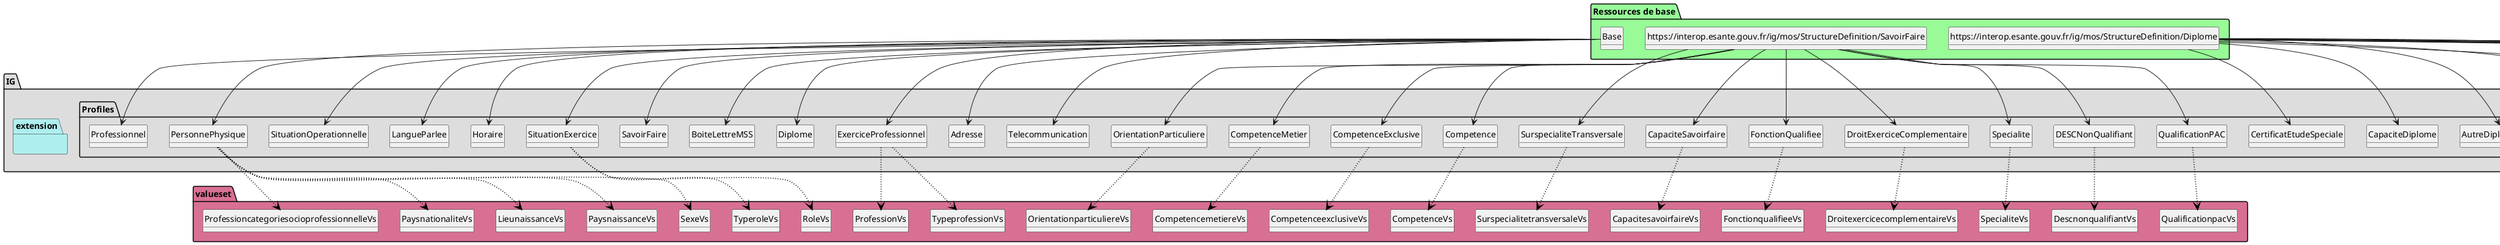 @startuml
set namespaceSeparator ?
hide circle
hide class fields

package IG #DDDDDD{

     package Profiles #DDDDDD{

        class Adresse{

             Adresse => [None..None]
             Adresse.identificationDestinataire => [0..1]
             Adresse.identificationDomicilie => [0..1]
             Adresse.pointRemise => [0..1]
             Adresse.complementPointGeographique => [0..1]
             Adresse.numeroVoie => [0..1]
             Adresse.extension => [0..1]
             Adresse.typeVoie => [0..1]
             Adresse.libelleVoie => [0..1]
             Adresse.lieuDit => [0..1]
             Adresse.mentionDistribution => [0..1]
             Adresse.codePostal => [0..1]
             Adresse.localite => [0..1]
             Adresse.COGCommune => [0..1]
             Adresse.internationalDivisionTerritoriale => [0..1]
             Adresse.internationalPays => [0..1]
             Adresse.type => [0..*]
             Adresse.ligneUne => [0..1]
             Adresse.ligneDeux => [0..1]
             Adresse.ligneTrois => [0..1]
             Adresse.ligneQuatre => [0..1]
             Adresse.ligneCinq => [0..1]
             Adresse.ligneSix => [0..1]
             Adresse.ligneSept => [0..1]
        } 

        class Attestation{

             Attestation => [None..None]
             Attestation.attestation => [0..1]
        } 

        class AutreDiplomeObtenu{

             AutreDiplomeObtenu => [None..None]
             AutreDiplomeObtenu.autreDiplomeObtenu => [0..1]
        } 

        class BoiteLettreMSS{

             BoiteLettreMSS => [None..None]
             BoiteLettreMSS.adresseMSS => [0..1]
             BoiteLettreMSS.typeBAL => [0..1]
             BoiteLettreMSS.description => [0..1]
             BoiteLettreMSS.responsable => [0..1]
             BoiteLettreMSS.serviceRattachement => [0..1]
             BoiteLettreMSS.telephone => [0..1]
             BoiteLettreMSS.dematerialisation => [0..1]
             BoiteLettreMSS.listeRouge => [0..1]
        } 

        class CapaciteDiplome{

             CapaciteDiplome => [None..None]
             CapaciteDiplome.capaciteDiplome => [0..1]
        } 

        class CapaciteSavoirfaire{

             CapaciteSavoirfaire => [None..None]
             CapaciteSavoirfaire.capaciteSavoirFaire => [0..1]
        } 

        class CertificatEtudeSpeciale{

             CertificatEtudeSpeciale => [None..None]
             CertificatEtudeSpeciale.certificatEtudeSpeciale => [0..1]
        } 

        class Competence{

             Competence => [None..None]
             Competence.competence => [0..1]
        } 

        class CompetenceExclusive{

             CompetenceExclusive => [None..None]
             CompetenceExclusive.competenceExclusive => [0..1]
        } 

        class CompetenceMetier{

             CompetenceMetier => [None..None]
             CompetenceMetier.competenceMetier => [0..1]
        } 

        class DESC1{

             DESC1 => [None..None]
             DESC1.DESC1 => [0..1]
        } 

        class DESC2{

             DESC2 => [None..None]
             DESC2.DESC2 => [0..1]
        } 

        class DESCNonQualifiant{

             DESCNonQualifiant => [None..None]
             DESCNonQualifiant.DESCNonQualifiant => [0..1]
        } 

        class Diplome{

             Diplome => [None..None]
             Diplome.typeDiplome => [0..1]
             Diplome.lieuFormation => [0..1]
             Diplome.dateDiplome => [0..1]
             Diplome.numeroDiplome => [0..1]
        } 

        class DiplomeDeuxiemeCycleNonQualifiant{

             DiplomeDeuxiemeCycleNonQualifiant => [None..None]
             DiplomeDeuxiemeCycleNonQualifiant.diplomeDeuxiemeCycleNonQualifiant => [0..1]
        } 

        class DiplomeDivers{

             DiplomeDivers => [None..None]
             DiplomeDivers.diplomeDivers => [0..1]
        } 

        class DiplomeEEE{

             DiplomeEEE => [None..None]
             DiplomeEEE.diplomeEEE => [0..1]
        } 

        class DiplomeEES{

             DiplomeEES => [None..None]
             DiplomeEES.diplomeEES => [0..1]
        } 

        class DiplomeEtat{

             DiplomeEtat => [None..None]
             DiplomeEtat.diplomeEtat => [0..1]
        } 

        class DiplomeEtudeSpecialisee{

             DiplomeEtudeSpecialisee => [None..None]
             DiplomeEtudeSpecialisee.diplomeEtudeSpecialisee => [0..1]
        } 

        class DiplomeUniversitaire{

             DiplomeUniversitaire => [None..None]
             DiplomeUniversitaire.diplomeUniversitaire => [0..1]
        } 

        class DroitExerciceComplementaire{

             DroitExerciceComplementaire => [None..None]
             DroitExerciceComplementaire.droitExerciceComplementaire => [0..1]
        } 

        class ExerciceProfessionnel{

             ExerciceProfessionnel => [None..None]
             ExerciceProfessionnel.civiliteExercice => [0..1]
             ExerciceProfessionnel.nomExercice => [0..1]
             ExerciceProfessionnel.prenomExercice => [0..1]
             ExerciceProfessionnel.profession => [0..1]
             ExerciceProfessionnel.typeProfession => [0..1]
             ExerciceProfessionnel.categorieProfessionnelle => [0..1]
             ExerciceProfessionnel.dateEffetExercice => [0..1]
             ExerciceProfessionnel.dateFinEffetExercice => [0..1]
             ExerciceProfessionnel.departementPremierReferencementAE => [0..1]
             ExerciceProfessionnel.boiteLettresMSS => [0..*]
             ExerciceProfessionnel.InscriptionOrdre => [0..*]
             ExerciceProfessionnel.InscriptionOrdre.ordre => [0..1]
             ExerciceProfessionnel.InscriptionOrdre.dateDebutInscription => [0..1]
             ExerciceProfessionnel.InscriptionOrdre.dateRadiation => [0..1]
             ExerciceProfessionnel.InscriptionOrdre.statutInscription => [0..1]
             ExerciceProfessionnel.InscriptionOrdre.conseilDepartemental => [0..1]
             ExerciceProfessionnel.AttributionParticuliere => [0..1]
             ExerciceProfessionnel.AttributionParticuliere.attributionParticuliere => [0..1]
             ExerciceProfessionnel.AttributionParticuliere.dateDebutReconnaissance => [0..1]
             ExerciceProfessionnel.AttributionParticuliere.dateAbandon => [0..1]
             ExerciceProfessionnel.NiveauFormation => [0..*]
             ExerciceProfessionnel.NiveauFormation.diplome => [0..1]
             ExerciceProfessionnel.NiveauFormation.natureCycleFormation => [0..1]
             ExerciceProfessionnel.NiveauFormation.niveauFormationAcquis => [0..1]
             ExerciceProfessionnel.NiveauFormation.anneeUniversitaire => [0..1]
             ExerciceProfessionnel.NiveauFormation.dateFin => [0..1]
             ExerciceProfessionnel.professionnel => [1..1]
        } 

        class FonctionQualifiee{

             FonctionQualifiee => [None..None]
             FonctionQualifiee.fonctionQualifiee => [0..1]
        } 

        class FormationSpecialiseeTransversale{

             FormationSpecialiseeTransversale => [None..None]
             FormationSpecialiseeTransversale.formationSpecialiseeTransversale => [0..1]
        } 

        class Horaire{

             Horaire => [None..None]
             Horaire.idPlageHoraire => [0..1]
             Horaire.typePlageHoraire => [0..1]
             Horaire.ouvertureFermeture => [0..1]
             Horaire.jourSemaine => [0..1]
             Horaire.heureDebut => [0..1]
             Horaire.heureFin => [0..1]
             Horaire.frequencePlageHoraire => [0..1]
             Horaire.debutDateEffective => [0..1]
             Horaire.finDateEffective => [0..1]
             Horaire.dateDeclarationPlageHoraire => [0..1]
             Horaire.commentaire => [0..*]
        } 

        class LangueParlee{

             LangueParlee => [None..None]
             LangueParlee.langueParlee => [0..1]
             LangueParlee.dateFin => [0..1]
        } 

        class OrientationParticuliere{

             OrientationParticuliere => [None..None]
             OrientationParticuliere.orientationParticuliere => [0..1]
        } 

        class PersonnePhysique{

             PersonnePhysique => [None..None]
             PersonnePhysique.civilite => [0..1]
             PersonnePhysique.nomFamille => [0..1]
             PersonnePhysique.nomUsage => [0..1]
             PersonnePhysique.prenom => [0..*]
             PersonnePhysique.prenomUsuel => [0..1]
             PersonnePhysique.pseudonyme => [0..1]
             PersonnePhysique.surnom => [0..1]
             PersonnePhysique.sexeAdministratif => [0..1]
             PersonnePhysique.sexe => [0..1]
             PersonnePhysique.langueParlee => [0..*]
             PersonnePhysique.situationFamiliale => [0..1]
             PersonnePhysique.dateNaissance => [0..1]
             PersonnePhysique.dateDeces => [0..1]
             PersonnePhysique.communeNaissance => [0..1]
             PersonnePhysique.departementNaissance => [0..1]
             PersonnePhysique.paysNaissance => [0..1]
             PersonnePhysique.lieuNaissance => [0..1]
             PersonnePhysique.statutEtatCivil => [0..1]
             PersonnePhysique.dateStatutEtatCivil => [0..1]
             PersonnePhysique.dateAcquisitionNatFR => [0..1]
             PersonnePhysique.paysNationalite => [0..1]
             PersonnePhysique.paysResidence => [0..1]
             PersonnePhysique.professionCategorieSocioProfessionnelle => [0..1]
             PersonnePhysique.causeMortalite => [0..1]
             PersonnePhysique.tailleCorporelle => [0..1]
             PersonnePhysique.poidsCorporel => [0..1]
             PersonnePhysique.surfaceCorporelle => [0..1]
             PersonnePhysique.indiceMasseCorporelle => [0..1]
        } 

        class Professionnel{

             Professionnel => [None..None]
             Professionnel.idPP => [0..1]
             Professionnel.typeIdNatPP => [0..1]
             Professionnel.idNatPS => [0..1]
             Professionnel.personne => [0..1]
             Professionnel.diplomeObtenu => [0..*]
             Professionnel.adresseCorrespondance => [0..*]
             Professionnel.telecommunication => [0..*]
             Professionnel.boiteLettresMSS => [0..*]
        } 

        class QualificationPAC{

             QualificationPAC => [None..None]
             QualificationPAC.qualificationPAC => [0..1]
        } 

        class SavoirFaire{

             SavoirFaire => [None..None]
             SavoirFaire.typeSavoirFaire => [0..1]
             SavoirFaire.dateReconnaissance => [0..1]
             SavoirFaire.dateAbandon => [0..1]
             SavoirFaire.exerciceProfessionnel => [1..1]
        } 

        class SituationExercice{

             SituationExercice => [None..None]
             SituationExercice.role => [0..1]
             SituationExercice.typeRole => [0..1]
             SituationExercice.modeExercice => [0..1]
             SituationExercice.numeroAM => [0..1]
             SituationExercice.dateDebutActivite => [0..1]
             SituationExercice.dateFinActivite => [0..1]
             SituationExercice.genreActivite => [0..1]
             SituationExercice.motifFinActivite => [0..1]
             SituationExercice.statutHospitalier => [0..1]
             SituationExercice.sectionOrdrePharmacien => [0..1]
             SituationExercice.sousSectionOrdrePharmacien => [0..1]
             SituationExercice.typeActiviteLiberale => [0..1]
             SituationExercice.statutPSSSA => [0..1]
             SituationExercice.telecommunication => [0..*]
             SituationExercice.adresseSE => [0..*]
             SituationExercice.boiteLettresMSS => [0..*]
             SituationExercice.exerciceProfessionnel => [1..1]
        } 

        class SituationOperationnelle{

             SituationOperationnelle => [None..None]
             SituationOperationnelle.identifiantSituationOperationnelle => [0..1]
             SituationOperationnelle.modeExerciceOffre => [0..1]
             SituationOperationnelle.competenceSpecifique => [0..*]
             SituationOperationnelle.precisionHoraire => [0..1]
             SituationOperationnelle.secteurConventionnement => [0..1]
             SituationOperationnelle.optionContratAccesAuxSoins => [0..1]
             SituationOperationnelle.carteVitaleAcceptee => [0..1]
             SituationOperationnelle.telecommunication => [0..1]
             SituationOperationnelle.exerciceProfessionnel => [1..1]
        } 

        class Specialite{

             Specialite => [None..None]
             Specialite.specialite => [0..1]
        } 

        class SurspecialiteTransversale{

             SurspecialiteTransversale => [None..None]
             SurspecialiteTransversale.surspecialiteTransversale => [0..1]
        } 

        class Telecommunication{

             Telecommunication => [None..None]
             Telecommunication.canal => [0..1]
             Telecommunication.adresseTelecom => [0..1]
             Telecommunication.typeMessagerie => [0..1]
             Telecommunication.utilisation => [0..1]
             Telecommunication.niveauConfidentialite => [0..1]
         }

     }
     package extension #paleturquoise {


         }
     }
     package valueset #PaleVioletRed{

        class CapacitesavoirfaireVs  

     CapaciteSavoirfaire -[#black,dotted,thickness=2]-> CapacitesavoirfaireVs

        class CompetenceVs  

     Competence -[#black,dotted,thickness=2]-> CompetenceVs

        class CompetenceexclusiveVs  

     CompetenceExclusive -[#black,dotted,thickness=2]-> CompetenceexclusiveVs

        class CompetencemetiereVs  

     CompetenceMetier -[#black,dotted,thickness=2]-> CompetencemetiereVs

        class DescnonqualifiantVs  

     DESCNonQualifiant -[#black,dotted,thickness=2]-> DescnonqualifiantVs

        class DroitexercicecomplementaireVs  

     DroitExerciceComplementaire -[#black,dotted,thickness=2]-> DroitexercicecomplementaireVs

        class ProfessionVs  

     ExerciceProfessionnel -[#black,dotted,thickness=2]-> ProfessionVs

        class TypeprofessionVs  

     ExerciceProfessionnel -[#black,dotted,thickness=2]-> TypeprofessionVs

        class FonctionqualifieeVs  

     FonctionQualifiee -[#black,dotted,thickness=2]-> FonctionqualifieeVs

        class OrientationparticuliereVs  

     OrientationParticuliere -[#black,dotted,thickness=2]-> OrientationparticuliereVs

        class SexeVs  

     PersonnePhysique -[#black,dotted,thickness=2]-> SexeVs

        class PaysnaissanceVs  

     PersonnePhysique -[#black,dotted,thickness=2]-> PaysnaissanceVs

        class LieunaissanceVs  

     PersonnePhysique -[#black,dotted,thickness=2]-> LieunaissanceVs

        class PaysnationaliteVs  

     PersonnePhysique -[#black,dotted,thickness=2]-> PaysnationaliteVs

        class ProfessioncategoriesocioprofessionnelleVs  

     PersonnePhysique -[#black,dotted,thickness=2]-> ProfessioncategoriesocioprofessionnelleVs

        class QualificationpacVs  

     QualificationPAC -[#black,dotted,thickness=2]-> QualificationpacVs

        class RoleVs  

     SituationExercice -[#black,dotted,thickness=2]-> RoleVs

        class TyperoleVs  

     SituationExercice -[#black,dotted,thickness=2]-> TyperoleVs

        class SpecialiteVs  

     Specialite -[#black,dotted,thickness=2]-> SpecialiteVs

        class SurspecialitetransversaleVs  

     SurspecialiteTransversale -[#black,dotted,thickness=2]-> SurspecialitetransversaleVs
       }

package "Ressources de base" #palegreen {

 class "Base" as  class095a1b43effec73955e31e790438de49 

    class095a1b43effec73955e31e790438de49 --> Adresse

 class "https://interop.esante.gouv.fr/ig/mos/StructureDefinition/Diplome" as  classce22f11aadb3ecc630835fe34b52ad38 

    classce22f11aadb3ecc630835fe34b52ad38 --> Attestation

 class "https://interop.esante.gouv.fr/ig/mos/StructureDefinition/Diplome" as  classce22f11aadb3ecc630835fe34b52ad38 

    classce22f11aadb3ecc630835fe34b52ad38 --> AutreDiplomeObtenu

 class "Base" as  class095a1b43effec73955e31e790438de49 

    class095a1b43effec73955e31e790438de49 --> BoiteLettreMSS

 class "https://interop.esante.gouv.fr/ig/mos/StructureDefinition/Diplome" as  classce22f11aadb3ecc630835fe34b52ad38 

    classce22f11aadb3ecc630835fe34b52ad38 --> CapaciteDiplome

 class "https://interop.esante.gouv.fr/ig/mos/StructureDefinition/SavoirFaire" as  class7cdfb2c203ef04e11cd48de87fe587af 

    class7cdfb2c203ef04e11cd48de87fe587af --> CapaciteSavoirfaire

 class "https://interop.esante.gouv.fr/ig/mos/StructureDefinition/Diplome" as  classce22f11aadb3ecc630835fe34b52ad38 

    classce22f11aadb3ecc630835fe34b52ad38 --> CertificatEtudeSpeciale

 class "https://interop.esante.gouv.fr/ig/mos/StructureDefinition/SavoirFaire" as  class7cdfb2c203ef04e11cd48de87fe587af 

    class7cdfb2c203ef04e11cd48de87fe587af --> Competence

 class "https://interop.esante.gouv.fr/ig/mos/StructureDefinition/SavoirFaire" as  class7cdfb2c203ef04e11cd48de87fe587af 

    class7cdfb2c203ef04e11cd48de87fe587af --> CompetenceExclusive

 class "https://interop.esante.gouv.fr/ig/mos/StructureDefinition/SavoirFaire" as  class7cdfb2c203ef04e11cd48de87fe587af 

    class7cdfb2c203ef04e11cd48de87fe587af --> CompetenceMetier

 class "https://interop.esante.gouv.fr/ig/mos/StructureDefinition/Diplome" as  classce22f11aadb3ecc630835fe34b52ad38 

    classce22f11aadb3ecc630835fe34b52ad38 --> DESC1

 class "https://interop.esante.gouv.fr/ig/mos/StructureDefinition/Diplome" as  classce22f11aadb3ecc630835fe34b52ad38 

    classce22f11aadb3ecc630835fe34b52ad38 --> DESC2

 class "https://interop.esante.gouv.fr/ig/mos/StructureDefinition/SavoirFaire" as  class7cdfb2c203ef04e11cd48de87fe587af 

    class7cdfb2c203ef04e11cd48de87fe587af --> DESCNonQualifiant

 class "Base" as  class095a1b43effec73955e31e790438de49 

    class095a1b43effec73955e31e790438de49 --> Diplome

 class "https://interop.esante.gouv.fr/ig/mos/StructureDefinition/Diplome" as  classce22f11aadb3ecc630835fe34b52ad38 

    classce22f11aadb3ecc630835fe34b52ad38 --> DiplomeDeuxiemeCycleNonQualifiant

 class "https://interop.esante.gouv.fr/ig/mos/StructureDefinition/Diplome" as  classce22f11aadb3ecc630835fe34b52ad38 

    classce22f11aadb3ecc630835fe34b52ad38 --> DiplomeDivers

 class "https://interop.esante.gouv.fr/ig/mos/StructureDefinition/Diplome" as  classce22f11aadb3ecc630835fe34b52ad38 

    classce22f11aadb3ecc630835fe34b52ad38 --> DiplomeEEE

 class "https://interop.esante.gouv.fr/ig/mos/StructureDefinition/Diplome" as  classce22f11aadb3ecc630835fe34b52ad38 

    classce22f11aadb3ecc630835fe34b52ad38 --> DiplomeEES

 class "https://interop.esante.gouv.fr/ig/mos/StructureDefinition/Diplome" as  classce22f11aadb3ecc630835fe34b52ad38 

    classce22f11aadb3ecc630835fe34b52ad38 --> DiplomeEtat

 class "https://interop.esante.gouv.fr/ig/mos/StructureDefinition/Diplome" as  classce22f11aadb3ecc630835fe34b52ad38 

    classce22f11aadb3ecc630835fe34b52ad38 --> DiplomeEtudeSpecialisee

 class "https://interop.esante.gouv.fr/ig/mos/StructureDefinition/Diplome" as  classce22f11aadb3ecc630835fe34b52ad38 

    classce22f11aadb3ecc630835fe34b52ad38 --> DiplomeUniversitaire

 class "https://interop.esante.gouv.fr/ig/mos/StructureDefinition/SavoirFaire" as  class7cdfb2c203ef04e11cd48de87fe587af 

    class7cdfb2c203ef04e11cd48de87fe587af --> DroitExerciceComplementaire

 class "Base" as  class095a1b43effec73955e31e790438de49 

    class095a1b43effec73955e31e790438de49 --> ExerciceProfessionnel

 class "https://interop.esante.gouv.fr/ig/mos/StructureDefinition/SavoirFaire" as  class7cdfb2c203ef04e11cd48de87fe587af 

    class7cdfb2c203ef04e11cd48de87fe587af --> FonctionQualifiee

 class "https://interop.esante.gouv.fr/ig/mos/StructureDefinition/Diplome" as  classce22f11aadb3ecc630835fe34b52ad38 

    classce22f11aadb3ecc630835fe34b52ad38 --> FormationSpecialiseeTransversale

 class "Base" as  class095a1b43effec73955e31e790438de49 

    class095a1b43effec73955e31e790438de49 --> Horaire

 class "Base" as  class095a1b43effec73955e31e790438de49 

    class095a1b43effec73955e31e790438de49 --> LangueParlee

 class "https://interop.esante.gouv.fr/ig/mos/StructureDefinition/SavoirFaire" as  class7cdfb2c203ef04e11cd48de87fe587af 

    class7cdfb2c203ef04e11cd48de87fe587af --> OrientationParticuliere

 class "Base" as  class095a1b43effec73955e31e790438de49 

    class095a1b43effec73955e31e790438de49 --> PersonnePhysique

 class "Base" as  class095a1b43effec73955e31e790438de49 

    class095a1b43effec73955e31e790438de49 --> Professionnel

 class "https://interop.esante.gouv.fr/ig/mos/StructureDefinition/SavoirFaire" as  class7cdfb2c203ef04e11cd48de87fe587af 

    class7cdfb2c203ef04e11cd48de87fe587af --> QualificationPAC

 class "Base" as  class095a1b43effec73955e31e790438de49 

    class095a1b43effec73955e31e790438de49 --> SavoirFaire

 class "Base" as  class095a1b43effec73955e31e790438de49 

    class095a1b43effec73955e31e790438de49 --> SituationExercice

 class "Base" as  class095a1b43effec73955e31e790438de49 

    class095a1b43effec73955e31e790438de49 --> SituationOperationnelle

 class "https://interop.esante.gouv.fr/ig/mos/StructureDefinition/SavoirFaire" as  class7cdfb2c203ef04e11cd48de87fe587af 

    class7cdfb2c203ef04e11cd48de87fe587af --> Specialite

 class "https://interop.esante.gouv.fr/ig/mos/StructureDefinition/SavoirFaire" as  class7cdfb2c203ef04e11cd48de87fe587af 

    class7cdfb2c203ef04e11cd48de87fe587af --> SurspecialiteTransversale

 class "Base" as  class095a1b43effec73955e31e790438de49 

    class095a1b43effec73955e31e790438de49 --> Telecommunication
}
@enduml